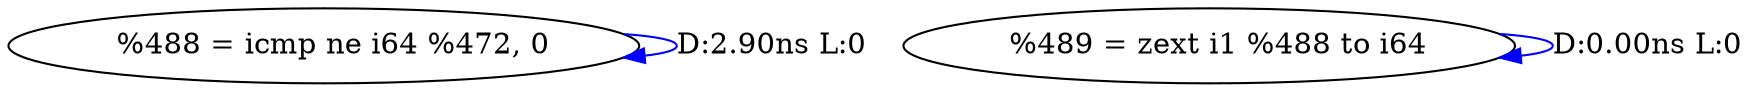 digraph {
Node0x3d1cba0[label="  %488 = icmp ne i64 %472, 0"];
Node0x3d1cba0 -> Node0x3d1cba0[label="D:2.90ns L:0",color=blue];
Node0x3d1cc80[label="  %489 = zext i1 %488 to i64"];
Node0x3d1cc80 -> Node0x3d1cc80[label="D:0.00ns L:0",color=blue];
}
